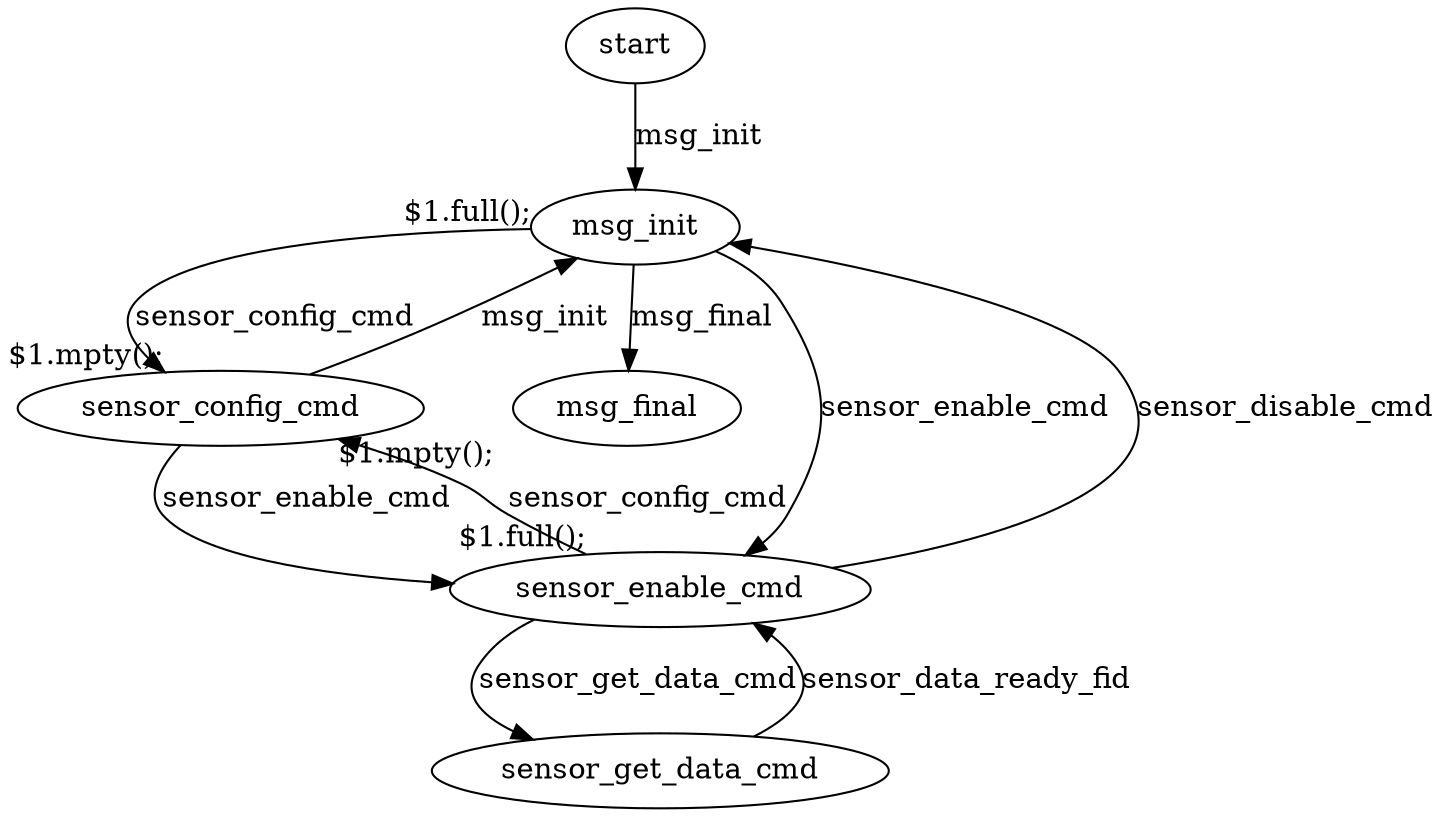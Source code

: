 digraph sensor {

    start -> msg_init 
        [label="msg_init",taillabel="",headlabel=""];

    msg_init -> sensor_config_cmd
        [label="sensor_config_cmd",taillabel="$1.full();",headlabel="$1.mpty();"];
    sensor_config_cmd -> msg_init
        [label="msg_init",taillabel="",headlabel=""];

    msg_init -> msg_final
        [label="msg_final",taillabel="",headlabel=""];

    msg_init -> sensor_enable_cmd
        [label="sensor_enable_cmd",taillabel="",headlabel=""];

    sensor_enable_cmd -> sensor_config_cmd
        [label="sensor_config_cmd",taillabel="$1.full();",headlabel="$1.mpty();"];
    sensor_config_cmd -> sensor_enable_cmd 
        [label="sensor_enable_cmd",taillabel="",headlabel=""];


    sensor_enable_cmd -> msg_init
        [label="sensor_disable_cmd",taillabel="",headlabel=""];

    sensor_enable_cmd -> sensor_get_data_cmd
        [label="sensor_get_data_cmd",taillabel="",headlabel=""];

    sensor_get_data_cmd -> sensor_enable_cmd
        [label="sensor_data_ready_fid",taillabel="",headlabel=""];

}


